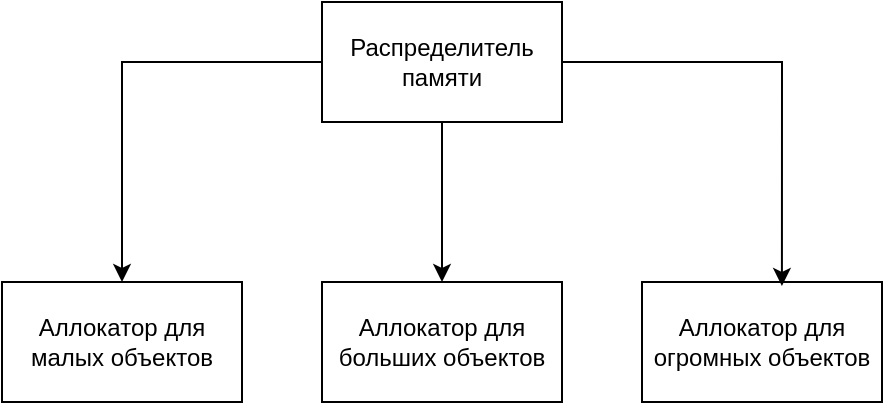 <mxfile version="14.6.13" type="device"><diagram id="RRmeOyXQN3m8RmnpQjqa" name="Page-1"><mxGraphModel dx="562" dy="1628" grid="1" gridSize="10" guides="1" tooltips="1" connect="1" arrows="1" fold="1" page="1" pageScale="1" pageWidth="850" pageHeight="1100" math="0" shadow="0"><root><mxCell id="0"/><mxCell id="1" parent="0"/><mxCell id="fXv2vjtaRGp4HpGYyMge-1" value="Аллокатор для больших объектов" style="rounded=0;whiteSpace=wrap;html=1;" vertex="1" parent="1"><mxGeometry x="200" y="320" width="120" height="60" as="geometry"/></mxCell><mxCell id="fXv2vjtaRGp4HpGYyMge-2" value="Аллокатор для малых объектов" style="rounded=0;whiteSpace=wrap;html=1;" vertex="1" parent="1"><mxGeometry x="40" y="320" width="120" height="60" as="geometry"/></mxCell><mxCell id="fXv2vjtaRGp4HpGYyMge-3" value="Аллокатор для огромных объектов" style="rounded=0;whiteSpace=wrap;html=1;" vertex="1" parent="1"><mxGeometry x="360" y="320" width="120" height="60" as="geometry"/></mxCell><mxCell id="fXv2vjtaRGp4HpGYyMge-5" style="edgeStyle=orthogonalEdgeStyle;rounded=0;orthogonalLoop=1;jettySize=auto;html=1;entryX=0.5;entryY=0;entryDx=0;entryDy=0;" edge="1" parent="1" source="fXv2vjtaRGp4HpGYyMge-4" target="fXv2vjtaRGp4HpGYyMge-2"><mxGeometry relative="1" as="geometry"/></mxCell><mxCell id="fXv2vjtaRGp4HpGYyMge-6" style="edgeStyle=orthogonalEdgeStyle;rounded=0;orthogonalLoop=1;jettySize=auto;html=1;entryX=0.5;entryY=0;entryDx=0;entryDy=0;" edge="1" parent="1" source="fXv2vjtaRGp4HpGYyMge-4" target="fXv2vjtaRGp4HpGYyMge-1"><mxGeometry relative="1" as="geometry"/></mxCell><mxCell id="fXv2vjtaRGp4HpGYyMge-7" style="edgeStyle=orthogonalEdgeStyle;rounded=0;orthogonalLoop=1;jettySize=auto;html=1;entryX=0.583;entryY=0.033;entryDx=0;entryDy=0;entryPerimeter=0;" edge="1" parent="1" source="fXv2vjtaRGp4HpGYyMge-4" target="fXv2vjtaRGp4HpGYyMge-3"><mxGeometry relative="1" as="geometry"/></mxCell><mxCell id="fXv2vjtaRGp4HpGYyMge-4" value="Распределитель памяти" style="rounded=0;whiteSpace=wrap;html=1;" vertex="1" parent="1"><mxGeometry x="200" y="180" width="120" height="60" as="geometry"/></mxCell></root></mxGraphModel></diagram></mxfile>